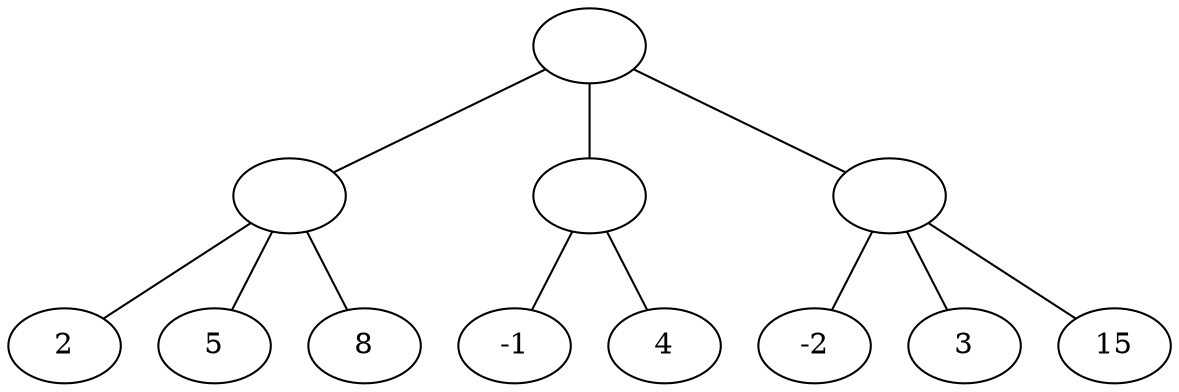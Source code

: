 graph ""
{
  root ;
  root [label=""] ;
  root -- n11 ;
  n11 [label=""] ;
  root -- n12 ;
  n12 [label=""] ;
  root -- n13 ;
  n13 [label=""] ;

  n11 -- n21 ;
  n21 [label="2"] ;
  n11 -- n22 ;
  n22 [label="5"] ;
  n11 -- n23 ;
  n23 [label="8"] ;

  n12 -- n24 ;
  n24 [label="-1"] ;
  n12 -- n25 ;
  n25 [label="4" ] ;

  n13 -- n26 ;
  n26 [label="-2"] ;
  n13 -- n27 ;
  n27 [label="3"] ;
  n13 -- n28 ;
  n28 [label="15"]
}
